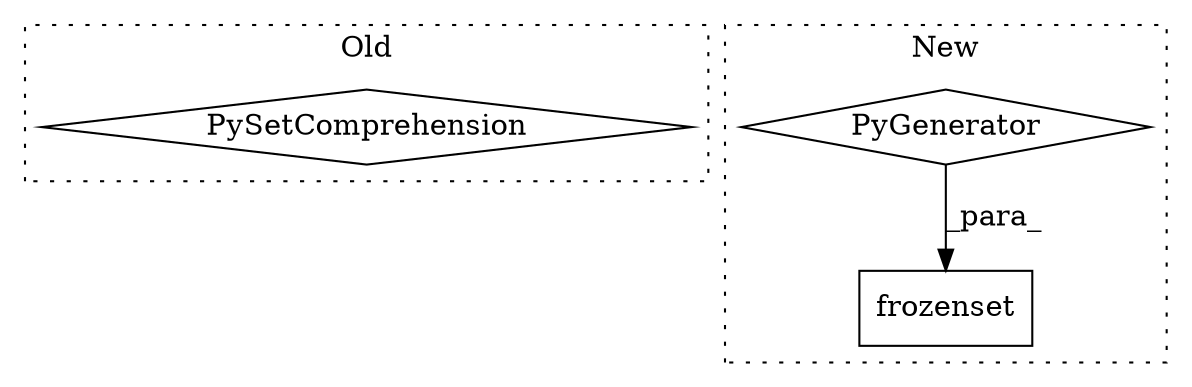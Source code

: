 digraph G {
subgraph cluster0 {
1 [label="PySetComprehension" a="111" s="2188" l="140" shape="diamond"];
label = "Old";
style="dotted";
}
subgraph cluster1 {
2 [label="frozenset" a="32" s="2167,2311" l="21,-3" shape="box"];
3 [label="PyGenerator" a="107" s="2188" l="123" shape="diamond"];
label = "New";
style="dotted";
}
3 -> 2 [label="_para_"];
}